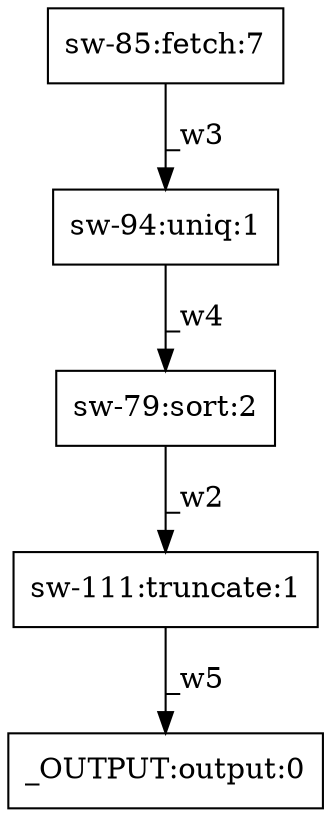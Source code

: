 digraph test1 { node [shape=box] "sw-85" [label="sw-85:fetch:7"];"_OUTPUT" [label="_OUTPUT:output:0"];"sw-111" [label="sw-111:truncate:1"];"sw-94" [label="sw-94:uniq:1"];"sw-79" [label="sw-79:sort:2"];"sw-79" -> "sw-111" [label="_w2"];"sw-85" -> "sw-94" [label="_w3"];"sw-94" -> "sw-79" [label="_w4"];"sw-111" -> "_OUTPUT" [label="_w5"];}